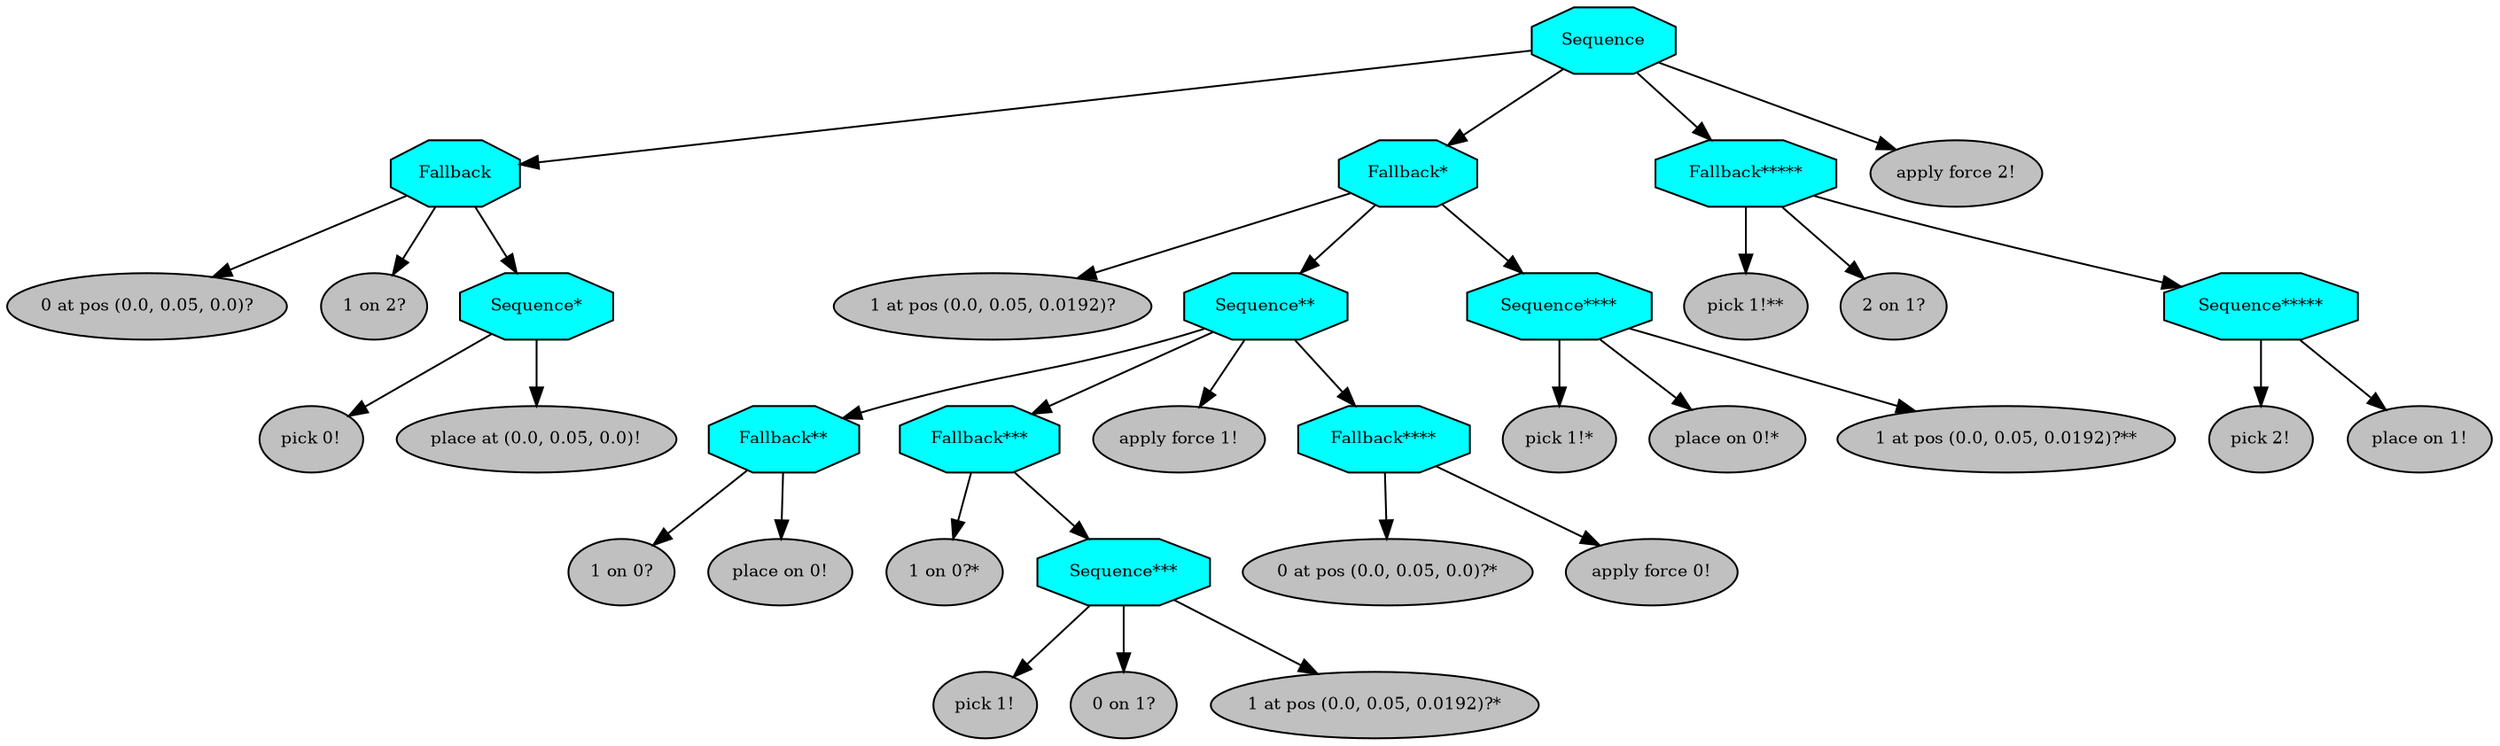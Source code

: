 digraph pastafarianism {
ordering=out;
graph [fontname="times-roman"];
node [fontname="times-roman"];
edge [fontname="times-roman"];
Sequence [fillcolor=cyan, fontcolor=black, fontsize=9, label=Sequence, shape=octagon, style=filled];
Fallback [fillcolor=cyan, fontcolor=black, fontsize=9, label=Fallback, shape=octagon, style=filled];
Sequence -> Fallback;
"0 at pos (0.0, 0.05, 0.0)?" [fillcolor=gray, fontcolor=black, fontsize=9, label="0 at pos (0.0, 0.05, 0.0)?", shape=ellipse, style=filled];
Fallback -> "0 at pos (0.0, 0.05, 0.0)?";
"1 on 2?" [fillcolor=gray, fontcolor=black, fontsize=9, label="1 on 2?", shape=ellipse, style=filled];
Fallback -> "1 on 2?";
"Sequence*" [fillcolor=cyan, fontcolor=black, fontsize=9, label="Sequence*", shape=octagon, style=filled];
Fallback -> "Sequence*";
"pick 0!" [fillcolor=gray, fontcolor=black, fontsize=9, label="pick 0!", shape=ellipse, style=filled];
"Sequence*" -> "pick 0!";
"place at (0.0, 0.05, 0.0)!" [fillcolor=gray, fontcolor=black, fontsize=9, label="place at (0.0, 0.05, 0.0)!", shape=ellipse, style=filled];
"Sequence*" -> "place at (0.0, 0.05, 0.0)!";
"Fallback*" [fillcolor=cyan, fontcolor=black, fontsize=9, label="Fallback*", shape=octagon, style=filled];
Sequence -> "Fallback*";
"1 at pos (0.0, 0.05, 0.0192)?" [fillcolor=gray, fontcolor=black, fontsize=9, label="1 at pos (0.0, 0.05, 0.0192)?", shape=ellipse, style=filled];
"Fallback*" -> "1 at pos (0.0, 0.05, 0.0192)?";
"Sequence**" [fillcolor=cyan, fontcolor=black, fontsize=9, label="Sequence**", shape=octagon, style=filled];
"Fallback*" -> "Sequence**";
"Fallback**" [fillcolor=cyan, fontcolor=black, fontsize=9, label="Fallback**", shape=octagon, style=filled];
"Sequence**" -> "Fallback**";
"1 on 0?" [fillcolor=gray, fontcolor=black, fontsize=9, label="1 on 0?", shape=ellipse, style=filled];
"Fallback**" -> "1 on 0?";
"place on 0!" [fillcolor=gray, fontcolor=black, fontsize=9, label="place on 0!", shape=ellipse, style=filled];
"Fallback**" -> "place on 0!";
"Fallback***" [fillcolor=cyan, fontcolor=black, fontsize=9, label="Fallback***", shape=octagon, style=filled];
"Sequence**" -> "Fallback***";
"1 on 0?*" [fillcolor=gray, fontcolor=black, fontsize=9, label="1 on 0?*", shape=ellipse, style=filled];
"Fallback***" -> "1 on 0?*";
"Sequence***" [fillcolor=cyan, fontcolor=black, fontsize=9, label="Sequence***", shape=octagon, style=filled];
"Fallback***" -> "Sequence***";
"pick 1!" [fillcolor=gray, fontcolor=black, fontsize=9, label="pick 1!", shape=ellipse, style=filled];
"Sequence***" -> "pick 1!";
"0 on 1?" [fillcolor=gray, fontcolor=black, fontsize=9, label="0 on 1?", shape=ellipse, style=filled];
"Sequence***" -> "0 on 1?";
"1 at pos (0.0, 0.05, 0.0192)?*" [fillcolor=gray, fontcolor=black, fontsize=9, label="1 at pos (0.0, 0.05, 0.0192)?*", shape=ellipse, style=filled];
"Sequence***" -> "1 at pos (0.0, 0.05, 0.0192)?*";
"apply force 1!" [fillcolor=gray, fontcolor=black, fontsize=9, label="apply force 1!", shape=ellipse, style=filled];
"Sequence**" -> "apply force 1!";
"Fallback****" [fillcolor=cyan, fontcolor=black, fontsize=9, label="Fallback****", shape=octagon, style=filled];
"Sequence**" -> "Fallback****";
"0 at pos (0.0, 0.05, 0.0)?*" [fillcolor=gray, fontcolor=black, fontsize=9, label="0 at pos (0.0, 0.05, 0.0)?*", shape=ellipse, style=filled];
"Fallback****" -> "0 at pos (0.0, 0.05, 0.0)?*";
"apply force 0!" [fillcolor=gray, fontcolor=black, fontsize=9, label="apply force 0!", shape=ellipse, style=filled];
"Fallback****" -> "apply force 0!";
"Sequence****" [fillcolor=cyan, fontcolor=black, fontsize=9, label="Sequence****", shape=octagon, style=filled];
"Fallback*" -> "Sequence****";
"pick 1!*" [fillcolor=gray, fontcolor=black, fontsize=9, label="pick 1!*", shape=ellipse, style=filled];
"Sequence****" -> "pick 1!*";
"place on 0!*" [fillcolor=gray, fontcolor=black, fontsize=9, label="place on 0!*", shape=ellipse, style=filled];
"Sequence****" -> "place on 0!*";
"1 at pos (0.0, 0.05, 0.0192)?**" [fillcolor=gray, fontcolor=black, fontsize=9, label="1 at pos (0.0, 0.05, 0.0192)?**", shape=ellipse, style=filled];
"Sequence****" -> "1 at pos (0.0, 0.05, 0.0192)?**";
"Fallback*****" [fillcolor=cyan, fontcolor=black, fontsize=9, label="Fallback*****", shape=octagon, style=filled];
Sequence -> "Fallback*****";
"pick 1!**" [fillcolor=gray, fontcolor=black, fontsize=9, label="pick 1!**", shape=ellipse, style=filled];
"Fallback*****" -> "pick 1!**";
"2 on 1?" [fillcolor=gray, fontcolor=black, fontsize=9, label="2 on 1?", shape=ellipse, style=filled];
"Fallback*****" -> "2 on 1?";
"Sequence*****" [fillcolor=cyan, fontcolor=black, fontsize=9, label="Sequence*****", shape=octagon, style=filled];
"Fallback*****" -> "Sequence*****";
"pick 2!" [fillcolor=gray, fontcolor=black, fontsize=9, label="pick 2!", shape=ellipse, style=filled];
"Sequence*****" -> "pick 2!";
"place on 1!" [fillcolor=gray, fontcolor=black, fontsize=9, label="place on 1!", shape=ellipse, style=filled];
"Sequence*****" -> "place on 1!";
"apply force 2!" [fillcolor=gray, fontcolor=black, fontsize=9, label="apply force 2!", shape=ellipse, style=filled];
Sequence -> "apply force 2!";
}
